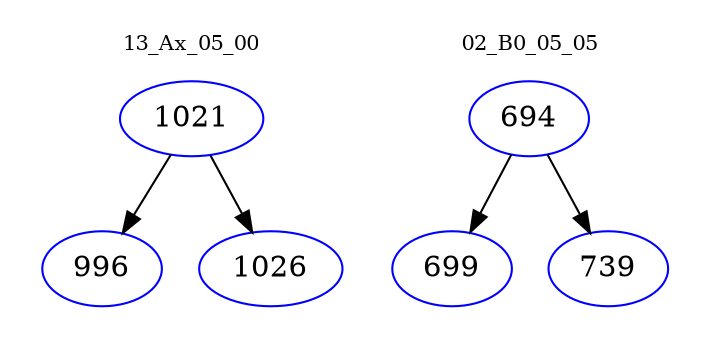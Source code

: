 digraph{
subgraph cluster_0 {
color = white
label = "13_Ax_05_00";
fontsize=10;
T0_1021 [label="1021", color="blue"]
T0_1021 -> T0_996 [color="black"]
T0_996 [label="996", color="blue"]
T0_1021 -> T0_1026 [color="black"]
T0_1026 [label="1026", color="blue"]
}
subgraph cluster_1 {
color = white
label = "02_B0_05_05";
fontsize=10;
T1_694 [label="694", color="blue"]
T1_694 -> T1_699 [color="black"]
T1_699 [label="699", color="blue"]
T1_694 -> T1_739 [color="black"]
T1_739 [label="739", color="blue"]
}
}
